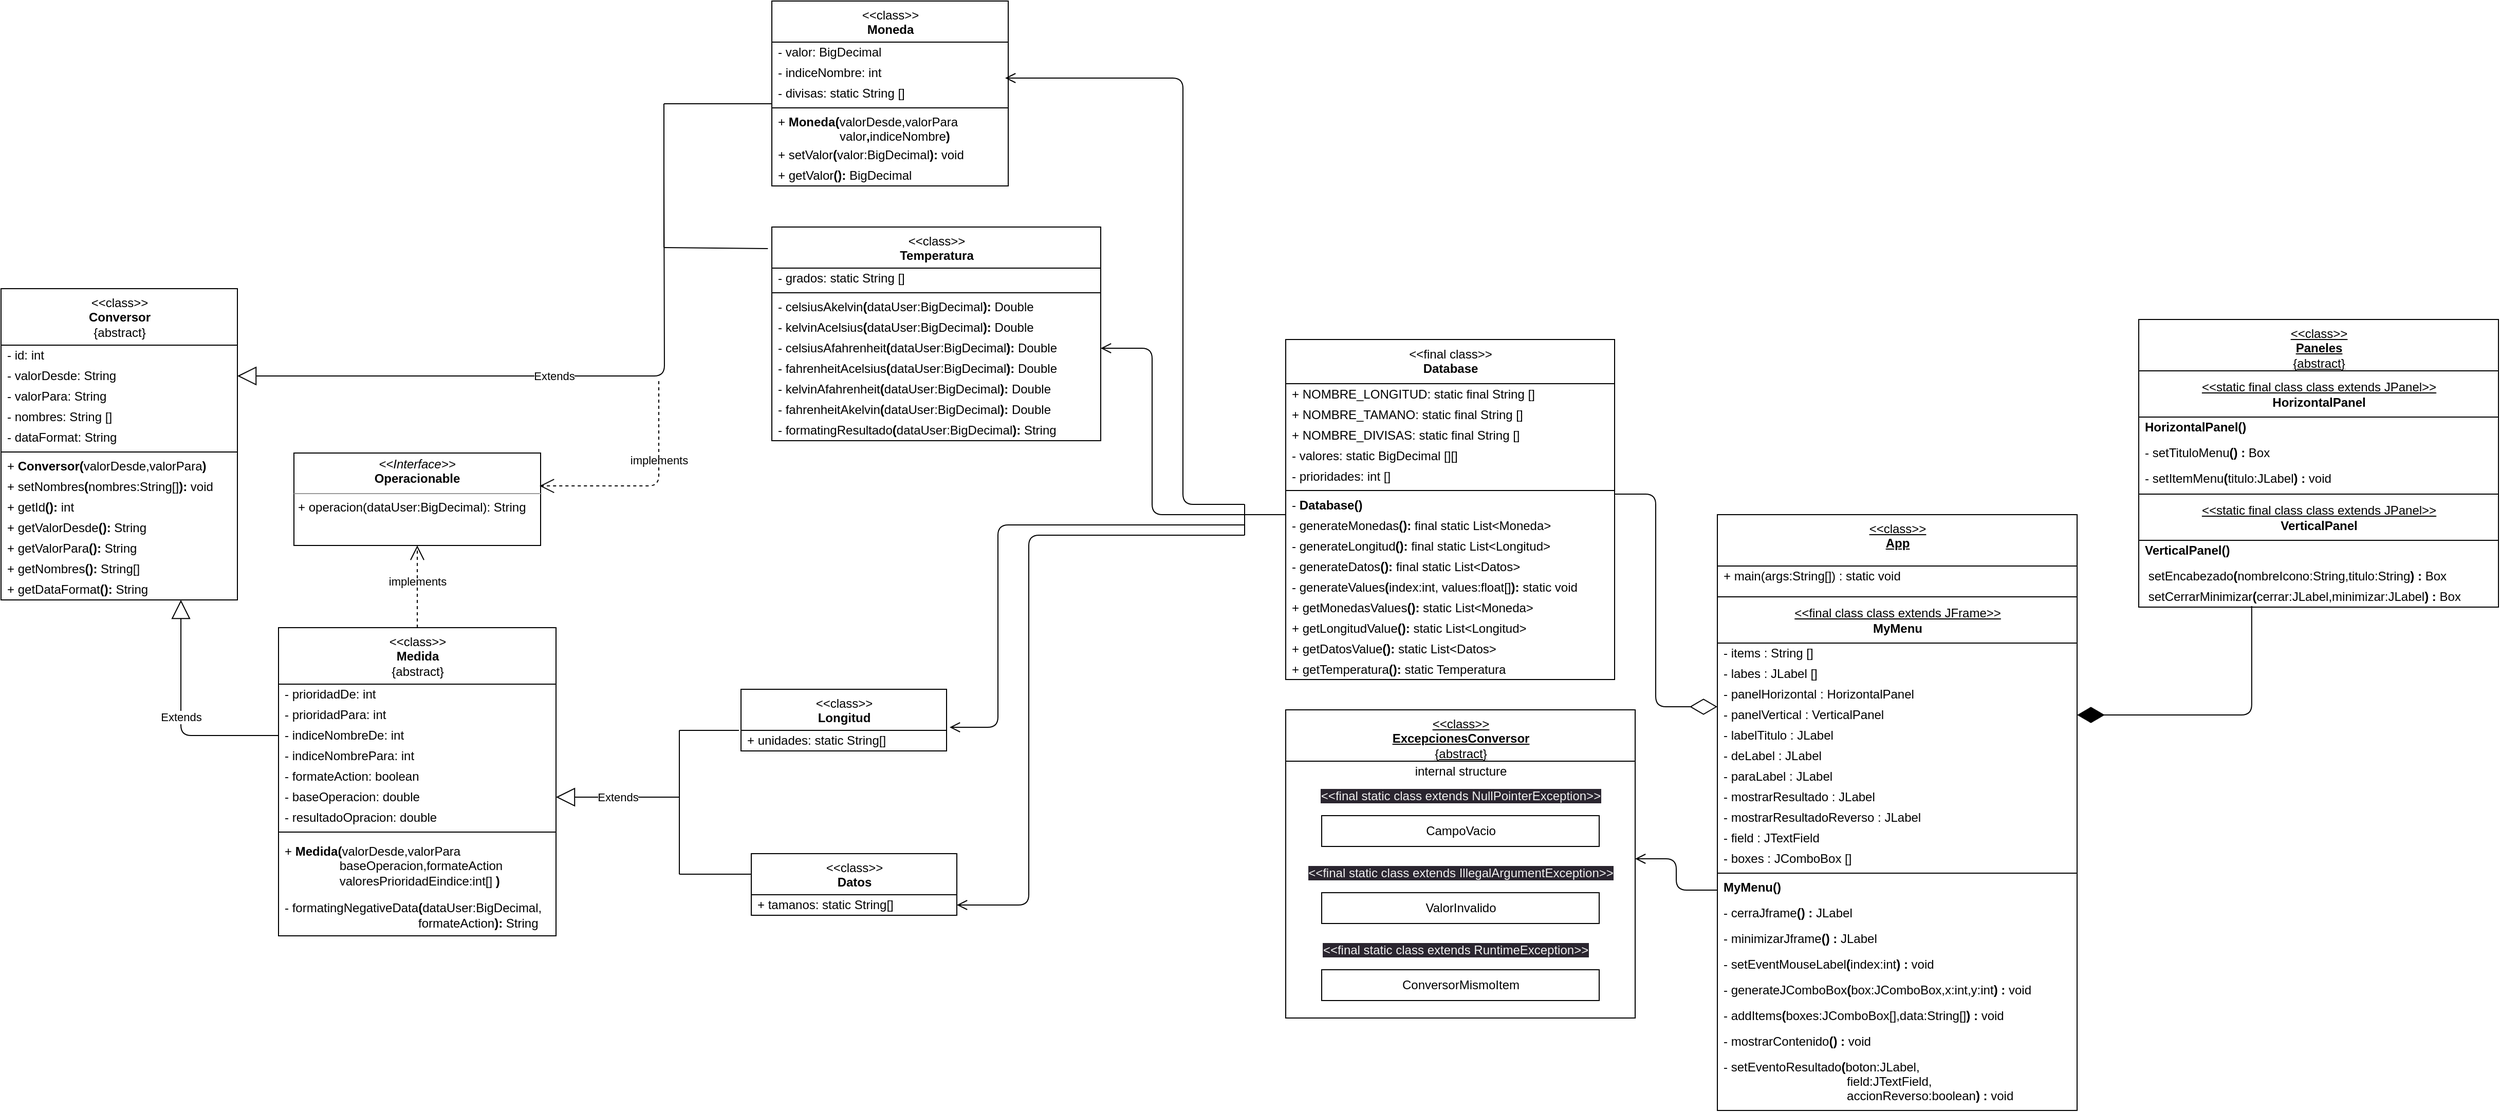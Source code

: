 <mxfile>
    <diagram id="0-FXvYuVWWkYtKBA-Bic" name="Page-1">
        <mxGraphModel dx="611" dy="1552" grid="1" gridSize="10" guides="1" tooltips="1" connect="1" arrows="1" fold="1" page="1" pageScale="1" pageWidth="850" pageHeight="1100" math="0" shadow="0">
            <root>
                <mxCell id="0"/>
                <mxCell id="1" parent="0"/>
                <mxCell id="2" value="&amp;lt;&amp;lt;class&amp;gt;&amp;gt;&lt;br&gt;&lt;b&gt;Conversor&lt;/b&gt;&lt;br&gt;{abstract}" style="swimlane;fontStyle=0;align=center;verticalAlign=top;childLayout=stackLayout;horizontal=1;startSize=55;horizontalStack=0;resizeParent=1;resizeParentMax=0;resizeLast=0;collapsible=0;marginBottom=0;html=1;" parent="1" vertex="1">
                    <mxGeometry x="100" y="120" width="230" height="303" as="geometry"/>
                </mxCell>
                <mxCell id="4" value="-&amp;nbsp;id: int" style="text;html=1;strokeColor=none;fillColor=none;align=left;verticalAlign=middle;spacingLeft=4;spacingRight=4;overflow=hidden;rotatable=0;points=[[0,0.5],[1,0.5]];portConstraint=eastwest;" parent="2" vertex="1">
                    <mxGeometry y="55" width="230" height="20" as="geometry"/>
                </mxCell>
                <mxCell id="10" value="-&amp;nbsp;valorDesde: String" style="text;html=1;strokeColor=none;fillColor=none;align=left;verticalAlign=middle;spacingLeft=4;spacingRight=4;overflow=hidden;rotatable=0;points=[[0,0.5],[1,0.5]];portConstraint=eastwest;" parent="2" vertex="1">
                    <mxGeometry y="75" width="230" height="20" as="geometry"/>
                </mxCell>
                <mxCell id="11" value="-&amp;nbsp;valorPara: String" style="text;html=1;strokeColor=none;fillColor=none;align=left;verticalAlign=middle;spacingLeft=4;spacingRight=4;overflow=hidden;rotatable=0;points=[[0,0.5],[1,0.5]];portConstraint=eastwest;" parent="2" vertex="1">
                    <mxGeometry y="95" width="230" height="20" as="geometry"/>
                </mxCell>
                <mxCell id="12" value="-&amp;nbsp;nombres: String []" style="text;html=1;strokeColor=none;fillColor=none;align=left;verticalAlign=middle;spacingLeft=4;spacingRight=4;overflow=hidden;rotatable=0;points=[[0,0.5],[1,0.5]];portConstraint=eastwest;" parent="2" vertex="1">
                    <mxGeometry y="115" width="230" height="20" as="geometry"/>
                </mxCell>
                <mxCell id="13" value="- dataFormat: String&amp;nbsp;" style="text;html=1;strokeColor=none;fillColor=none;align=left;verticalAlign=middle;spacingLeft=4;spacingRight=4;overflow=hidden;rotatable=0;points=[[0,0.5],[1,0.5]];portConstraint=eastwest;" parent="2" vertex="1">
                    <mxGeometry y="135" width="230" height="20" as="geometry"/>
                </mxCell>
                <mxCell id="7" value="" style="line;strokeWidth=1;fillColor=none;align=left;verticalAlign=middle;spacingTop=-1;spacingLeft=3;spacingRight=3;rotatable=0;labelPosition=right;points=[];portConstraint=eastwest;" parent="2" vertex="1">
                    <mxGeometry y="155" width="230" height="8" as="geometry"/>
                </mxCell>
                <mxCell id="9" value="+&amp;nbsp;&lt;b style=&quot;text-align: center;&quot;&gt;Conversor(&lt;/b&gt;valorDesde,valorPara&lt;b style=&quot;text-align: center;&quot;&gt;)&lt;/b&gt;" style="text;html=1;strokeColor=none;fillColor=none;align=left;verticalAlign=middle;spacingLeft=4;spacingRight=4;overflow=hidden;rotatable=0;points=[[0,0.5],[1,0.5]];portConstraint=eastwest;" parent="2" vertex="1">
                    <mxGeometry y="163" width="230" height="20" as="geometry"/>
                </mxCell>
                <mxCell id="14" value="+&amp;nbsp;setNombres&lt;b style=&quot;text-align: center;&quot;&gt;(&lt;/b&gt;&lt;span style=&quot;text-align: center;&quot;&gt;nombres:String[]&lt;/span&gt;&lt;b style=&quot;text-align: center;&quot;&gt;): &lt;/b&gt;&lt;span style=&quot;text-align: center;&quot;&gt;void&lt;/span&gt;" style="text;html=1;strokeColor=none;fillColor=none;align=left;verticalAlign=middle;spacingLeft=4;spacingRight=4;overflow=hidden;rotatable=0;points=[[0,0.5],[1,0.5]];portConstraint=eastwest;" parent="2" vertex="1">
                    <mxGeometry y="183" width="230" height="20" as="geometry"/>
                </mxCell>
                <mxCell id="15" value="+ getId&lt;b style=&quot;text-align: center;&quot;&gt;(&lt;/b&gt;&lt;b style=&quot;text-align: center;&quot;&gt;): &lt;/b&gt;&lt;span style=&quot;text-align: center;&quot;&gt;int&lt;/span&gt;" style="text;html=1;strokeColor=none;fillColor=none;align=left;verticalAlign=middle;spacingLeft=4;spacingRight=4;overflow=hidden;rotatable=0;points=[[0,0.5],[1,0.5]];portConstraint=eastwest;" parent="2" vertex="1">
                    <mxGeometry y="203" width="230" height="20" as="geometry"/>
                </mxCell>
                <mxCell id="16" value="+ getValorDesde&lt;b style=&quot;background-color: initial; text-align: center;&quot;&gt;(&lt;/b&gt;&lt;b style=&quot;background-color: initial; text-align: center;&quot;&gt;): &lt;/b&gt;&lt;span style=&quot;background-color: initial; text-align: center;&quot;&gt;String&lt;/span&gt;" style="text;html=1;strokeColor=none;fillColor=none;align=left;verticalAlign=middle;spacingLeft=4;spacingRight=4;overflow=hidden;rotatable=0;points=[[0,0.5],[1,0.5]];portConstraint=eastwest;" parent="2" vertex="1">
                    <mxGeometry y="223" width="230" height="20" as="geometry"/>
                </mxCell>
                <mxCell id="17" value="+ getValorPara&lt;b style=&quot;background-color: initial; text-align: center;&quot;&gt;(&lt;/b&gt;&lt;b style=&quot;background-color: initial; text-align: center;&quot;&gt;):&amp;nbsp;&lt;/b&gt;&lt;span style=&quot;background-color: initial; text-align: center;&quot;&gt;String&lt;/span&gt;" style="text;html=1;strokeColor=none;fillColor=none;align=left;verticalAlign=middle;spacingLeft=4;spacingRight=4;overflow=hidden;rotatable=0;points=[[0,0.5],[1,0.5]];portConstraint=eastwest;" parent="2" vertex="1">
                    <mxGeometry y="243" width="230" height="20" as="geometry"/>
                </mxCell>
                <mxCell id="18" value="+ getNombres&lt;b style=&quot;background-color: initial; text-align: center;&quot;&gt;(&lt;/b&gt;&lt;b style=&quot;background-color: initial; text-align: center;&quot;&gt;):&amp;nbsp;&lt;/b&gt;&lt;span style=&quot;background-color: initial; text-align: center;&quot;&gt;String[]&lt;/span&gt;" style="text;html=1;strokeColor=none;fillColor=none;align=left;verticalAlign=middle;spacingLeft=4;spacingRight=4;overflow=hidden;rotatable=0;points=[[0,0.5],[1,0.5]];portConstraint=eastwest;" parent="2" vertex="1">
                    <mxGeometry y="263" width="230" height="20" as="geometry"/>
                </mxCell>
                <mxCell id="19" value="+ getDataFormat&lt;b style=&quot;background-color: initial; text-align: center;&quot;&gt;(&lt;/b&gt;&lt;b style=&quot;background-color: initial; text-align: center;&quot;&gt;):&amp;nbsp;&lt;/b&gt;&lt;span style=&quot;background-color: initial; text-align: center;&quot;&gt;String&lt;/span&gt;" style="text;html=1;strokeColor=none;fillColor=none;align=left;verticalAlign=middle;spacingLeft=4;spacingRight=4;overflow=hidden;rotatable=0;points=[[0,0.5],[1,0.5]];portConstraint=eastwest;" parent="2" vertex="1">
                    <mxGeometry y="283" width="230" height="20" as="geometry"/>
                </mxCell>
                <mxCell id="20" value="&amp;lt;&amp;lt;class&amp;gt;&amp;gt;&lt;br&gt;&lt;b&gt;Medida&lt;/b&gt;&lt;br&gt;{abstract}" style="swimlane;fontStyle=0;align=center;verticalAlign=top;childLayout=stackLayout;horizontal=1;startSize=55;horizontalStack=0;resizeParent=1;resizeParentMax=0;resizeLast=0;collapsible=0;marginBottom=0;html=1;" parent="1" vertex="1">
                    <mxGeometry x="370" y="450" width="270" height="300" as="geometry"/>
                </mxCell>
                <mxCell id="21" value="- prioridadDe: int" style="text;html=1;strokeColor=none;fillColor=none;align=left;verticalAlign=middle;spacingLeft=4;spacingRight=4;overflow=hidden;rotatable=0;points=[[0,0.5],[1,0.5]];portConstraint=eastwest;" parent="20" vertex="1">
                    <mxGeometry y="55" width="270" height="20" as="geometry"/>
                </mxCell>
                <mxCell id="22" value="- prioridadPara: int" style="text;html=1;strokeColor=none;fillColor=none;align=left;verticalAlign=middle;spacingLeft=4;spacingRight=4;overflow=hidden;rotatable=0;points=[[0,0.5],[1,0.5]];portConstraint=eastwest;" parent="20" vertex="1">
                    <mxGeometry y="75" width="270" height="20" as="geometry"/>
                </mxCell>
                <mxCell id="23" value="- indiceNombreDe: int" style="text;html=1;strokeColor=none;fillColor=none;align=left;verticalAlign=middle;spacingLeft=4;spacingRight=4;overflow=hidden;rotatable=0;points=[[0,0.5],[1,0.5]];portConstraint=eastwest;" parent="20" vertex="1">
                    <mxGeometry y="95" width="270" height="20" as="geometry"/>
                </mxCell>
                <mxCell id="24" value="- indiceNombrePara: int" style="text;html=1;strokeColor=none;fillColor=none;align=left;verticalAlign=middle;spacingLeft=4;spacingRight=4;overflow=hidden;rotatable=0;points=[[0,0.5],[1,0.5]];portConstraint=eastwest;" parent="20" vertex="1">
                    <mxGeometry y="115" width="270" height="20" as="geometry"/>
                </mxCell>
                <mxCell id="25" value="- formateAction: boolean&amp;nbsp;" style="text;html=1;strokeColor=none;fillColor=none;align=left;verticalAlign=middle;spacingLeft=4;spacingRight=4;overflow=hidden;rotatable=0;points=[[0,0.5],[1,0.5]];portConstraint=eastwest;" parent="20" vertex="1">
                    <mxGeometry y="135" width="270" height="20" as="geometry"/>
                </mxCell>
                <mxCell id="35" value="- baseOperacion: double&amp;nbsp;" style="text;html=1;strokeColor=none;fillColor=none;align=left;verticalAlign=middle;spacingLeft=4;spacingRight=4;overflow=hidden;rotatable=0;points=[[0,0.5],[1,0.5]];portConstraint=eastwest;" parent="20" vertex="1">
                    <mxGeometry y="155" width="270" height="20" as="geometry"/>
                </mxCell>
                <mxCell id="36" value="- resultadoOpracion: double&amp;nbsp;" style="text;html=1;strokeColor=none;fillColor=none;align=left;verticalAlign=middle;spacingLeft=4;spacingRight=4;overflow=hidden;rotatable=0;points=[[0,0.5],[1,0.5]];portConstraint=eastwest;" parent="20" vertex="1">
                    <mxGeometry y="175" width="270" height="20" as="geometry"/>
                </mxCell>
                <mxCell id="26" value="" style="line;strokeWidth=1;fillColor=none;align=left;verticalAlign=middle;spacingTop=-1;spacingLeft=3;spacingRight=3;rotatable=0;labelPosition=right;points=[];portConstraint=eastwest;" parent="20" vertex="1">
                    <mxGeometry y="195" width="270" height="8" as="geometry"/>
                </mxCell>
                <mxCell id="27" value="+&amp;nbsp;&lt;b style=&quot;text-align: center;&quot;&gt;Medida&lt;/b&gt;&lt;b style=&quot;text-align: center;&quot;&gt;(&lt;/b&gt;valorDesde,valorPara&lt;br&gt;&lt;b style=&quot;text-align: center;&quot;&gt;&amp;nbsp; &amp;nbsp; &amp;nbsp; &amp;nbsp; &amp;nbsp; &amp;nbsp; &amp;nbsp; &amp;nbsp;&amp;nbsp;&lt;/b&gt;baseOperacion,formateAction&lt;br&gt;&amp;nbsp; &amp;nbsp; &amp;nbsp; &amp;nbsp; &amp;nbsp; &amp;nbsp; &amp;nbsp; &amp;nbsp;&amp;nbsp;valoresPrioridadEindice:int[]&amp;nbsp;&lt;b style=&quot;text-align: center;&quot;&gt;)&lt;/b&gt;" style="text;html=1;strokeColor=none;fillColor=none;align=left;verticalAlign=middle;spacingLeft=4;spacingRight=4;overflow=hidden;rotatable=0;points=[[0,0.5],[1,0.5]];portConstraint=eastwest;" parent="20" vertex="1">
                    <mxGeometry y="203" width="270" height="57" as="geometry"/>
                </mxCell>
                <mxCell id="28" value="- formatingNegativeData&lt;span style=&quot;text-align: center;&quot;&gt;&lt;b&gt;(&lt;/b&gt;&lt;/span&gt;dataUser:BigDecimal,&lt;br&gt;&lt;b style=&quot;text-align: center;&quot;&gt;&amp;nbsp; &amp;nbsp; &amp;nbsp; &amp;nbsp; &amp;nbsp; &amp;nbsp; &amp;nbsp; &amp;nbsp; &amp;nbsp; &amp;nbsp; &amp;nbsp; &amp;nbsp; &amp;nbsp; &amp;nbsp; &amp;nbsp; &amp;nbsp; &amp;nbsp; &amp;nbsp; &amp;nbsp; &amp;nbsp;&lt;/b&gt;formateAction&lt;b style=&quot;text-align: center;&quot;&gt;): &lt;/b&gt;&lt;span style=&quot;text-align: center;&quot;&gt;String&lt;/span&gt;" style="text;html=1;strokeColor=none;fillColor=none;align=left;verticalAlign=middle;spacingLeft=4;spacingRight=4;overflow=hidden;rotatable=0;points=[[0,0.5],[1,0.5]];portConstraint=eastwest;" parent="20" vertex="1">
                    <mxGeometry y="260" width="270" height="40" as="geometry"/>
                </mxCell>
                <mxCell id="34" value="Extends" style="endArrow=block;endSize=16;endFill=0;html=1;exitX=0;exitY=0.5;exitDx=0;exitDy=0;edgeStyle=orthogonalEdgeStyle;entryX=0.761;entryY=1;entryDx=0;entryDy=0;entryPerimeter=0;" parent="1" source="23" target="19" edge="1">
                    <mxGeometry width="160" relative="1" as="geometry">
                        <mxPoint x="250" y="390" as="sourcePoint"/>
                        <mxPoint x="270" y="427" as="targetPoint"/>
                    </mxGeometry>
                </mxCell>
                <mxCell id="37" value="&lt;p style=&quot;margin:0px;margin-top:4px;text-align:center;&quot;&gt;&lt;i&gt;&amp;lt;&amp;lt;Interface&amp;gt;&amp;gt;&lt;/i&gt;&lt;br&gt;&lt;b&gt;Operacionable&lt;/b&gt;&lt;/p&gt;&lt;hr size=&quot;1&quot;&gt;&lt;p style=&quot;margin:0px;margin-left:4px;&quot;&gt;+ operacion(dataUser:BigDecimal): String&lt;br&gt;&lt;br&gt;&lt;/p&gt;" style="verticalAlign=top;align=left;overflow=fill;fontSize=12;fontFamily=Helvetica;html=1;" parent="1" vertex="1">
                    <mxGeometry x="385" y="280" width="240" height="90" as="geometry"/>
                </mxCell>
                <mxCell id="40" value="implements" style="endArrow=open;endSize=12;dashed=1;html=1;labelBackgroundColor=none;fontColor=default;exitX=0.5;exitY=0;exitDx=0;exitDy=0;entryX=0.5;entryY=1;entryDx=0;entryDy=0;" parent="1" source="20" target="37" edge="1">
                    <mxGeometry x="0.143" width="160" relative="1" as="geometry">
                        <mxPoint x="740" y="440" as="sourcePoint"/>
                        <mxPoint x="1080" y="670" as="targetPoint"/>
                        <mxPoint as="offset"/>
                    </mxGeometry>
                </mxCell>
                <mxCell id="41" value="&amp;lt;&amp;lt;class&amp;gt;&amp;gt;&lt;br&gt;&lt;b&gt;Longitud&lt;/b&gt;" style="swimlane;fontStyle=0;align=center;verticalAlign=top;childLayout=stackLayout;horizontal=1;startSize=40;horizontalStack=0;resizeParent=1;resizeParentMax=0;resizeLast=0;collapsible=0;marginBottom=0;html=1;" parent="1" vertex="1">
                    <mxGeometry x="820" y="510" width="200" height="60" as="geometry"/>
                </mxCell>
                <mxCell id="42" value="+ unidades: static String[]" style="text;html=1;strokeColor=none;fillColor=none;align=left;verticalAlign=middle;spacingLeft=4;spacingRight=4;overflow=hidden;rotatable=0;points=[[0,0.5],[1,0.5]];portConstraint=eastwest;" parent="41" vertex="1">
                    <mxGeometry y="40" width="200" height="20" as="geometry"/>
                </mxCell>
                <mxCell id="52" value="&amp;lt;&amp;lt;class&amp;gt;&amp;gt;&lt;br&gt;&lt;b&gt;Datos&lt;/b&gt;" style="swimlane;fontStyle=0;align=center;verticalAlign=top;childLayout=stackLayout;horizontal=1;startSize=40;horizontalStack=0;resizeParent=1;resizeParentMax=0;resizeLast=0;collapsible=0;marginBottom=0;html=1;" parent="1" vertex="1">
                    <mxGeometry x="830" y="670" width="200" height="60" as="geometry"/>
                </mxCell>
                <mxCell id="53" value="+ tamanos: static String[]" style="text;html=1;strokeColor=none;fillColor=none;align=left;verticalAlign=middle;spacingLeft=4;spacingRight=4;overflow=hidden;rotatable=0;points=[[0,0.5],[1,0.5]];portConstraint=eastwest;" parent="52" vertex="1">
                    <mxGeometry y="40" width="200" height="20" as="geometry"/>
                </mxCell>
                <mxCell id="54" value="" style="html=1;verticalAlign=bottom;labelBackgroundColor=none;endArrow=none;endFill=0;endSize=6;align=left;fontColor=default;" parent="1" edge="1">
                    <mxGeometry x="-1" relative="1" as="geometry">
                        <mxPoint x="760" y="550" as="sourcePoint"/>
                        <mxPoint x="760" y="690" as="targetPoint"/>
                    </mxGeometry>
                </mxCell>
                <mxCell id="55" value="Extends" style="endArrow=block;endSize=16;endFill=0;html=1;entryX=1;entryY=0.5;entryDx=0;entryDy=0;" parent="1" target="35" edge="1">
                    <mxGeometry width="160" relative="1" as="geometry">
                        <mxPoint x="760" y="615" as="sourcePoint"/>
                        <mxPoint x="680.03" y="630" as="targetPoint"/>
                    </mxGeometry>
                </mxCell>
                <mxCell id="56" value="" style="html=1;verticalAlign=bottom;labelBackgroundColor=none;endArrow=none;endFill=0;endSize=6;align=left;fontColor=default;exitX=-0.01;exitY=0;exitDx=0;exitDy=0;exitPerimeter=0;" parent="1" source="42" edge="1">
                    <mxGeometry x="-1" relative="1" as="geometry">
                        <mxPoint x="770" y="570" as="sourcePoint"/>
                        <mxPoint x="760" y="550" as="targetPoint"/>
                    </mxGeometry>
                </mxCell>
                <mxCell id="57" value="" style="html=1;verticalAlign=bottom;labelBackgroundColor=none;endArrow=none;endFill=0;endSize=6;align=left;fontColor=default;exitX=-0.01;exitY=0;exitDx=0;exitDy=0;exitPerimeter=0;" parent="1" edge="1">
                    <mxGeometry x="-1" relative="1" as="geometry">
                        <mxPoint x="830" y="690" as="sourcePoint"/>
                        <mxPoint x="760" y="690" as="targetPoint"/>
                    </mxGeometry>
                </mxCell>
                <mxCell id="58" value="&amp;lt;&amp;lt;class&amp;gt;&amp;gt;&lt;br&gt;&lt;b&gt;Moneda&lt;/b&gt;" style="swimlane;fontStyle=0;align=center;verticalAlign=top;childLayout=stackLayout;horizontal=1;startSize=40;horizontalStack=0;resizeParent=1;resizeParentMax=0;resizeLast=0;collapsible=0;marginBottom=0;html=1;" vertex="1" parent="1">
                    <mxGeometry x="850" y="-160" width="230" height="180" as="geometry"/>
                </mxCell>
                <mxCell id="59" value="- valor: BigDecimal" style="text;html=1;strokeColor=none;fillColor=none;align=left;verticalAlign=middle;spacingLeft=4;spacingRight=4;overflow=hidden;rotatable=0;points=[[0,0.5],[1,0.5]];portConstraint=eastwest;" vertex="1" parent="58">
                    <mxGeometry y="40" width="230" height="20" as="geometry"/>
                </mxCell>
                <mxCell id="60" value="- indiceNombre: int" style="text;html=1;strokeColor=none;fillColor=none;align=left;verticalAlign=middle;spacingLeft=4;spacingRight=4;overflow=hidden;rotatable=0;points=[[0,0.5],[1,0.5]];portConstraint=eastwest;" vertex="1" parent="58">
                    <mxGeometry y="60" width="230" height="20" as="geometry"/>
                </mxCell>
                <mxCell id="62" value="- divisas: static String []" style="text;html=1;strokeColor=none;fillColor=none;align=left;verticalAlign=middle;spacingLeft=4;spacingRight=4;overflow=hidden;rotatable=0;points=[[0,0.5],[1,0.5]];portConstraint=eastwest;" vertex="1" parent="58">
                    <mxGeometry y="80" width="230" height="20" as="geometry"/>
                </mxCell>
                <mxCell id="64" value="" style="line;strokeWidth=1;fillColor=none;align=left;verticalAlign=middle;spacingTop=-1;spacingLeft=3;spacingRight=3;rotatable=0;labelPosition=right;points=[];portConstraint=eastwest;" vertex="1" parent="58">
                    <mxGeometry y="100" width="230" height="8" as="geometry"/>
                </mxCell>
                <mxCell id="65" value="+ &lt;b&gt;Moneda&lt;/b&gt;&lt;b style=&quot;text-align: center;&quot;&gt;(&lt;/b&gt;valorDesde,valorPara&lt;br&gt;&lt;b style=&quot;text-align: center;&quot;&gt;&amp;nbsp; &amp;nbsp; &amp;nbsp; &amp;nbsp; &amp;nbsp; &amp;nbsp; &amp;nbsp; &amp;nbsp; &amp;nbsp;&amp;nbsp;&lt;/b&gt;&lt;span style=&quot;text-align: center;&quot;&gt;valor&lt;/span&gt;&lt;b style=&quot;text-align: center;&quot;&gt;,&lt;/b&gt;indiceNombre&lt;b style=&quot;text-align: center;&quot;&gt;)&lt;/b&gt;" style="text;html=1;strokeColor=none;fillColor=none;align=left;verticalAlign=middle;spacingLeft=4;spacingRight=4;overflow=hidden;rotatable=0;points=[[0,0.5],[1,0.5]];portConstraint=eastwest;" vertex="1" parent="58">
                    <mxGeometry y="108" width="230" height="32" as="geometry"/>
                </mxCell>
                <mxCell id="66" value="+&amp;nbsp;setValor&lt;b style=&quot;text-align: center;&quot;&gt;(&lt;/b&gt;&lt;span style=&quot;text-align: center;&quot;&gt;valor&lt;/span&gt;&lt;span style=&quot;text-align: center;&quot;&gt;:BigDecimal&lt;/span&gt;&lt;b style=&quot;text-align: center;&quot;&gt;): &lt;/b&gt;&lt;span style=&quot;text-align: center;&quot;&gt;void&lt;/span&gt;" style="text;html=1;strokeColor=none;fillColor=none;align=left;verticalAlign=middle;spacingLeft=4;spacingRight=4;overflow=hidden;rotatable=0;points=[[0,0.5],[1,0.5]];portConstraint=eastwest;" vertex="1" parent="58">
                    <mxGeometry y="140" width="230" height="20" as="geometry"/>
                </mxCell>
                <mxCell id="68" value="+ getValor&lt;b style=&quot;background-color: initial; text-align: center;&quot;&gt;(&lt;/b&gt;&lt;b style=&quot;background-color: initial; text-align: center;&quot;&gt;): &lt;/b&gt;&lt;span style=&quot;background-color: initial; text-align: center;&quot;&gt;BigDecimal&lt;/span&gt;" style="text;html=1;strokeColor=none;fillColor=none;align=left;verticalAlign=middle;spacingLeft=4;spacingRight=4;overflow=hidden;rotatable=0;points=[[0,0.5],[1,0.5]];portConstraint=eastwest;" vertex="1" parent="58">
                    <mxGeometry y="160" width="230" height="20" as="geometry"/>
                </mxCell>
                <mxCell id="72" value="&amp;lt;&amp;lt;class&amp;gt;&amp;gt;&lt;br&gt;&lt;b&gt;Temperatura&lt;/b&gt;" style="swimlane;fontStyle=0;align=center;verticalAlign=top;childLayout=stackLayout;horizontal=1;startSize=40;horizontalStack=0;resizeParent=1;resizeParentMax=0;resizeLast=0;collapsible=0;marginBottom=0;html=1;" vertex="1" parent="1">
                    <mxGeometry x="850" y="60" width="320" height="208" as="geometry"/>
                </mxCell>
                <mxCell id="75" value="- grados: static String []" style="text;html=1;strokeColor=none;fillColor=none;align=left;verticalAlign=middle;spacingLeft=4;spacingRight=4;overflow=hidden;rotatable=0;points=[[0,0.5],[1,0.5]];portConstraint=eastwest;" vertex="1" parent="72">
                    <mxGeometry y="40" width="320" height="20" as="geometry"/>
                </mxCell>
                <mxCell id="76" value="" style="line;strokeWidth=1;fillColor=none;align=left;verticalAlign=middle;spacingTop=-1;spacingLeft=3;spacingRight=3;rotatable=0;labelPosition=right;points=[];portConstraint=eastwest;" vertex="1" parent="72">
                    <mxGeometry y="60" width="320" height="8" as="geometry"/>
                </mxCell>
                <mxCell id="78" value="- celsiusAkelvin&lt;b style=&quot;text-align: center;&quot;&gt;(&lt;/b&gt;&lt;span style=&quot;text-align: center;&quot;&gt;dataUser&lt;/span&gt;&lt;span style=&quot;text-align: center;&quot;&gt;:BigDecimal&lt;/span&gt;&lt;b style=&quot;text-align: center;&quot;&gt;): &lt;/b&gt;&lt;span style=&quot;text-align: center;&quot;&gt;Double&lt;/span&gt;" style="text;html=1;strokeColor=none;fillColor=none;align=left;verticalAlign=middle;spacingLeft=4;spacingRight=4;overflow=hidden;rotatable=0;points=[[0,0.5],[1,0.5]];portConstraint=eastwest;" vertex="1" parent="72">
                    <mxGeometry y="68" width="320" height="20" as="geometry"/>
                </mxCell>
                <mxCell id="81" value="- kelvinAcelsius&lt;b style=&quot;text-align: center;&quot;&gt;(&lt;/b&gt;&lt;span style=&quot;text-align: center;&quot;&gt;dataUser&lt;/span&gt;&lt;span style=&quot;text-align: center;&quot;&gt;:BigDecimal&lt;/span&gt;&lt;span style=&quot;text-align: center;&quot;&gt;&lt;b&gt;): &lt;/b&gt;D&lt;/span&gt;&lt;span style=&quot;text-align: center;&quot;&gt;ouble&lt;/span&gt;" style="text;html=1;strokeColor=none;fillColor=none;align=left;verticalAlign=middle;spacingLeft=4;spacingRight=4;overflow=hidden;rotatable=0;points=[[0,0.5],[1,0.5]];portConstraint=eastwest;" vertex="1" parent="72">
                    <mxGeometry y="88" width="320" height="20" as="geometry"/>
                </mxCell>
                <mxCell id="80" value="- celsiusAfahrenheit&lt;b style=&quot;text-align: center;&quot;&gt;(&lt;/b&gt;&lt;span style=&quot;text-align: center;&quot;&gt;dataUser&lt;/span&gt;&lt;span style=&quot;text-align: center;&quot;&gt;:BigDecimal&lt;/span&gt;&lt;span style=&quot;text-align: center;&quot;&gt;&lt;b&gt;): &lt;/b&gt;D&lt;/span&gt;&lt;span style=&quot;text-align: center;&quot;&gt;ouble&lt;/span&gt;" style="text;html=1;strokeColor=none;fillColor=none;align=left;verticalAlign=middle;spacingLeft=4;spacingRight=4;overflow=hidden;rotatable=0;points=[[0,0.5],[1,0.5]];portConstraint=eastwest;" vertex="1" parent="72">
                    <mxGeometry y="108" width="320" height="20" as="geometry"/>
                </mxCell>
                <mxCell id="82" value="- fahrenheitAcelsius&lt;b style=&quot;text-align: center;&quot;&gt;(&lt;/b&gt;&lt;span style=&quot;text-align: center;&quot;&gt;dataUser&lt;/span&gt;&lt;span style=&quot;text-align: center;&quot;&gt;:BigDecimal&lt;/span&gt;&lt;span style=&quot;text-align: center;&quot;&gt;&lt;b&gt;): &lt;/b&gt;D&lt;/span&gt;&lt;span style=&quot;text-align: center;&quot;&gt;ouble&lt;/span&gt;" style="text;html=1;strokeColor=none;fillColor=none;align=left;verticalAlign=middle;spacingLeft=4;spacingRight=4;overflow=hidden;rotatable=0;points=[[0,0.5],[1,0.5]];portConstraint=eastwest;" vertex="1" parent="72">
                    <mxGeometry y="128" width="320" height="20" as="geometry"/>
                </mxCell>
                <mxCell id="83" value="- kelvinAfahrenheit&lt;b style=&quot;text-align: center;&quot;&gt;(&lt;/b&gt;&lt;span style=&quot;text-align: center;&quot;&gt;dataUser&lt;/span&gt;&lt;span style=&quot;text-align: center;&quot;&gt;:BigDecimal&lt;/span&gt;&lt;span style=&quot;text-align: center;&quot;&gt;&lt;b&gt;): &lt;/b&gt;D&lt;/span&gt;&lt;span style=&quot;text-align: center;&quot;&gt;ouble&lt;/span&gt;" style="text;html=1;strokeColor=none;fillColor=none;align=left;verticalAlign=middle;spacingLeft=4;spacingRight=4;overflow=hidden;rotatable=0;points=[[0,0.5],[1,0.5]];portConstraint=eastwest;" vertex="1" parent="72">
                    <mxGeometry y="148" width="320" height="20" as="geometry"/>
                </mxCell>
                <mxCell id="84" value="- fahrenheitAkelvin&lt;b style=&quot;text-align: center;&quot;&gt;(&lt;/b&gt;&lt;span style=&quot;text-align: center;&quot;&gt;dataUser&lt;/span&gt;&lt;span style=&quot;text-align: center;&quot;&gt;:BigDecimal&lt;/span&gt;&lt;span style=&quot;text-align: center;&quot;&gt;&lt;b&gt;): &lt;/b&gt;D&lt;/span&gt;&lt;span style=&quot;text-align: center;&quot;&gt;ouble&lt;/span&gt;" style="text;html=1;strokeColor=none;fillColor=none;align=left;verticalAlign=middle;spacingLeft=4;spacingRight=4;overflow=hidden;rotatable=0;points=[[0,0.5],[1,0.5]];portConstraint=eastwest;" vertex="1" parent="72">
                    <mxGeometry y="168" width="320" height="20" as="geometry"/>
                </mxCell>
                <mxCell id="85" value="- formatingResultado&lt;b style=&quot;text-align: center;&quot;&gt;(&lt;/b&gt;&lt;span style=&quot;text-align: center;&quot;&gt;dataUser&lt;/span&gt;&lt;span style=&quot;text-align: center;&quot;&gt;:BigDecimal&lt;/span&gt;&lt;span style=&quot;text-align: center;&quot;&gt;&lt;b&gt;): &lt;/b&gt;String&lt;/span&gt;" style="text;html=1;strokeColor=none;fillColor=none;align=left;verticalAlign=middle;spacingLeft=4;spacingRight=4;overflow=hidden;rotatable=0;points=[[0,0.5],[1,0.5]];portConstraint=eastwest;" vertex="1" parent="72">
                    <mxGeometry y="188" width="320" height="20" as="geometry"/>
                </mxCell>
                <mxCell id="86" value="" style="html=1;verticalAlign=bottom;labelBackgroundColor=none;endArrow=none;endFill=0;endSize=6;align=left;fontColor=default;" edge="1" parent="1">
                    <mxGeometry x="-1" relative="1" as="geometry">
                        <mxPoint x="745" y="-60" as="sourcePoint"/>
                        <mxPoint x="745" y="80" as="targetPoint"/>
                    </mxGeometry>
                </mxCell>
                <mxCell id="87" value="Extends" style="endArrow=block;endSize=16;endFill=0;html=1;entryX=1;entryY=0.5;entryDx=0;entryDy=0;edgeStyle=orthogonalEdgeStyle;" edge="1" parent="1" target="10">
                    <mxGeometry width="160" relative="1" as="geometry">
                        <mxPoint x="745" y="5" as="sourcePoint"/>
                        <mxPoint x="625" y="5" as="targetPoint"/>
                    </mxGeometry>
                </mxCell>
                <mxCell id="88" value="" style="html=1;verticalAlign=bottom;labelBackgroundColor=none;endArrow=none;endFill=0;endSize=6;align=left;fontColor=default;" edge="1" parent="1">
                    <mxGeometry x="-1" relative="1" as="geometry">
                        <mxPoint x="850" y="-60" as="sourcePoint"/>
                        <mxPoint x="745" y="-60" as="targetPoint"/>
                    </mxGeometry>
                </mxCell>
                <mxCell id="89" value="" style="html=1;verticalAlign=bottom;labelBackgroundColor=none;endArrow=none;endFill=0;endSize=6;align=left;fontColor=default;exitX=-0.012;exitY=0.101;exitDx=0;exitDy=0;exitPerimeter=0;" edge="1" parent="1" source="72">
                    <mxGeometry x="-1" relative="1" as="geometry">
                        <mxPoint x="815" y="80" as="sourcePoint"/>
                        <mxPoint x="745" y="80" as="targetPoint"/>
                    </mxGeometry>
                </mxCell>
                <mxCell id="90" value="implements" style="endArrow=open;endSize=12;dashed=1;html=1;labelBackgroundColor=none;fontColor=default;entryX=0.996;entryY=0.356;entryDx=0;entryDy=0;entryPerimeter=0;edgeStyle=orthogonalEdgeStyle;" edge="1" parent="1" target="37">
                    <mxGeometry x="-0.293" width="160" relative="1" as="geometry">
                        <mxPoint x="740" y="210" as="sourcePoint"/>
                        <mxPoint x="690" y="280" as="targetPoint"/>
                        <mxPoint as="offset"/>
                        <Array as="points">
                            <mxPoint x="740" y="312"/>
                        </Array>
                    </mxGeometry>
                </mxCell>
                <mxCell id="91" value="&amp;lt;&amp;lt;final class&amp;gt;&amp;gt;&lt;br&gt;&lt;b&gt;Database&lt;/b&gt;" style="swimlane;fontStyle=0;align=center;verticalAlign=top;childLayout=stackLayout;horizontal=1;startSize=43;horizontalStack=0;resizeParent=1;resizeParentMax=0;resizeLast=0;collapsible=0;marginBottom=0;html=1;" vertex="1" parent="1">
                    <mxGeometry x="1350" y="169.5" width="320" height="331" as="geometry"/>
                </mxCell>
                <mxCell id="93" value="+ NOMBRE_LONGITUD: static final String []" style="text;html=1;strokeColor=none;fillColor=none;align=left;verticalAlign=middle;spacingLeft=4;spacingRight=4;overflow=hidden;rotatable=0;points=[[0,0.5],[1,0.5]];portConstraint=eastwest;" vertex="1" parent="91">
                    <mxGeometry y="43" width="320" height="20" as="geometry"/>
                </mxCell>
                <mxCell id="107" value="+ NOMBRE_TAMANO: static final String []" style="text;html=1;strokeColor=none;fillColor=none;align=left;verticalAlign=middle;spacingLeft=4;spacingRight=4;overflow=hidden;rotatable=0;points=[[0,0.5],[1,0.5]];portConstraint=eastwest;" vertex="1" parent="91">
                    <mxGeometry y="63" width="320" height="20" as="geometry"/>
                </mxCell>
                <mxCell id="108" value="+ NOMBRE_DIVISAS: static final String []" style="text;html=1;strokeColor=none;fillColor=none;align=left;verticalAlign=middle;spacingLeft=4;spacingRight=4;overflow=hidden;rotatable=0;points=[[0,0.5],[1,0.5]];portConstraint=eastwest;" vertex="1" parent="91">
                    <mxGeometry y="83" width="320" height="20" as="geometry"/>
                </mxCell>
                <mxCell id="95" value="-&amp;nbsp;valores: static BigDecimal [][]" style="text;html=1;strokeColor=none;fillColor=none;align=left;verticalAlign=middle;spacingLeft=4;spacingRight=4;overflow=hidden;rotatable=0;points=[[0,0.5],[1,0.5]];portConstraint=eastwest;" vertex="1" parent="91">
                    <mxGeometry y="103" width="320" height="20" as="geometry"/>
                </mxCell>
                <mxCell id="96" value="- prioridades: int []&amp;nbsp;&amp;nbsp;" style="text;html=1;strokeColor=none;fillColor=none;align=left;verticalAlign=middle;spacingLeft=4;spacingRight=4;overflow=hidden;rotatable=0;points=[[0,0.5],[1,0.5]];portConstraint=eastwest;" vertex="1" parent="91">
                    <mxGeometry y="123" width="320" height="20" as="geometry"/>
                </mxCell>
                <mxCell id="97" value="" style="line;strokeWidth=1;fillColor=none;align=left;verticalAlign=middle;spacingTop=-1;spacingLeft=3;spacingRight=3;rotatable=0;labelPosition=right;points=[];portConstraint=eastwest;" vertex="1" parent="91">
                    <mxGeometry y="143" width="320" height="8" as="geometry"/>
                </mxCell>
                <mxCell id="98" value="-&amp;nbsp;&lt;b style=&quot;text-align: center;&quot;&gt;Database&lt;/b&gt;&lt;b style=&quot;text-align: center;&quot;&gt;(&lt;/b&gt;&lt;b style=&quot;text-align: center;&quot;&gt;)&lt;/b&gt;" style="text;html=1;strokeColor=none;fillColor=none;align=left;verticalAlign=middle;spacingLeft=4;spacingRight=4;overflow=hidden;rotatable=0;points=[[0,0.5],[1,0.5]];portConstraint=eastwest;" vertex="1" parent="91">
                    <mxGeometry y="151" width="320" height="20" as="geometry"/>
                </mxCell>
                <mxCell id="99" value="- generateMonedas&lt;b style=&quot;text-align: center;&quot;&gt;(&lt;/b&gt;&lt;b style=&quot;text-align: center;&quot;&gt;): &lt;/b&gt;&lt;span style=&quot;text-align: center;&quot;&gt;final static List&amp;lt;Moneda&amp;gt;&lt;/span&gt;" style="text;html=1;strokeColor=none;fillColor=none;align=left;verticalAlign=middle;spacingLeft=4;spacingRight=4;overflow=hidden;rotatable=0;points=[[0,0.5],[1,0.5]];portConstraint=eastwest;" vertex="1" parent="91">
                    <mxGeometry y="171" width="320" height="20" as="geometry"/>
                </mxCell>
                <mxCell id="109" value="- generateLongitud&lt;b style=&quot;text-align: center;&quot;&gt;(&lt;/b&gt;&lt;b style=&quot;text-align: center;&quot;&gt;): &lt;/b&gt;&lt;span style=&quot;text-align: center;&quot;&gt;final static List&amp;lt;Longitud&amp;gt;&lt;/span&gt;" style="text;html=1;strokeColor=none;fillColor=none;align=left;verticalAlign=middle;spacingLeft=4;spacingRight=4;overflow=hidden;rotatable=0;points=[[0,0.5],[1,0.5]];portConstraint=eastwest;" vertex="1" parent="91">
                    <mxGeometry y="191" width="320" height="20" as="geometry"/>
                </mxCell>
                <mxCell id="110" value="- generateDatos&lt;b style=&quot;text-align: center;&quot;&gt;(&lt;/b&gt;&lt;b style=&quot;text-align: center;&quot;&gt;): &lt;/b&gt;&lt;span style=&quot;text-align: center;&quot;&gt;final static List&amp;lt;Datos&amp;gt;&lt;/span&gt;" style="text;html=1;strokeColor=none;fillColor=none;align=left;verticalAlign=middle;spacingLeft=4;spacingRight=4;overflow=hidden;rotatable=0;points=[[0,0.5],[1,0.5]];portConstraint=eastwest;" vertex="1" parent="91">
                    <mxGeometry y="211" width="320" height="20" as="geometry"/>
                </mxCell>
                <mxCell id="100" value="- generateValues&lt;b style=&quot;text-align: center;&quot;&gt;(&lt;/b&gt;&lt;span style=&quot;text-align: center;&quot;&gt;index:int, values:float[]&lt;/span&gt;&lt;b style=&quot;text-align: center;&quot;&gt;): &lt;/b&gt;&lt;span style=&quot;text-align: center;&quot;&gt;static void&lt;/span&gt;&lt;b style=&quot;text-align: center;&quot;&gt;&amp;nbsp;&lt;/b&gt;" style="text;html=1;strokeColor=none;fillColor=none;align=left;verticalAlign=middle;spacingLeft=4;spacingRight=4;overflow=hidden;rotatable=0;points=[[0,0.5],[1,0.5]];portConstraint=eastwest;" vertex="1" parent="91">
                    <mxGeometry y="231" width="320" height="20" as="geometry"/>
                </mxCell>
                <mxCell id="101" value="+ getMonedasValues&lt;b style=&quot;background-color: initial; text-align: center;&quot;&gt;(&lt;/b&gt;&lt;b style=&quot;background-color: initial; text-align: center;&quot;&gt;):&amp;nbsp;&lt;/b&gt;&lt;span style=&quot;text-align: center;&quot;&gt;static List&amp;lt;Moneda&amp;gt;&lt;/span&gt;" style="text;html=1;strokeColor=none;fillColor=none;align=left;verticalAlign=middle;spacingLeft=4;spacingRight=4;overflow=hidden;rotatable=0;points=[[0,0.5],[1,0.5]];portConstraint=eastwest;" vertex="1" parent="91">
                    <mxGeometry y="251" width="320" height="20" as="geometry"/>
                </mxCell>
                <mxCell id="111" value="+ getLongitudValue&lt;b style=&quot;background-color: initial; text-align: center;&quot;&gt;(&lt;/b&gt;&lt;b style=&quot;background-color: initial; text-align: center;&quot;&gt;):&amp;nbsp;&lt;/b&gt;&lt;span style=&quot;text-align: center;&quot;&gt;static List&amp;lt;&lt;/span&gt;&lt;span style=&quot;text-align: center;&quot;&gt;Longitud&lt;/span&gt;&lt;span style=&quot;text-align: center;&quot;&gt;&amp;gt;&lt;/span&gt;" style="text;html=1;strokeColor=none;fillColor=none;align=left;verticalAlign=middle;spacingLeft=4;spacingRight=4;overflow=hidden;rotatable=0;points=[[0,0.5],[1,0.5]];portConstraint=eastwest;" vertex="1" parent="91">
                    <mxGeometry y="271" width="320" height="20" as="geometry"/>
                </mxCell>
                <mxCell id="120" value="+ getDatosValue&lt;b style=&quot;background-color: initial; text-align: center;&quot;&gt;(&lt;/b&gt;&lt;b style=&quot;background-color: initial; text-align: center;&quot;&gt;):&amp;nbsp;&lt;/b&gt;&lt;span style=&quot;text-align: center;&quot;&gt;static List&amp;lt;&lt;/span&gt;&lt;span style=&quot;text-align: center;&quot;&gt;Datos&lt;/span&gt;&lt;span style=&quot;text-align: center;&quot;&gt;&amp;gt;&lt;/span&gt;" style="text;html=1;strokeColor=none;fillColor=none;align=left;verticalAlign=middle;spacingLeft=4;spacingRight=4;overflow=hidden;rotatable=0;points=[[0,0.5],[1,0.5]];portConstraint=eastwest;" vertex="1" parent="91">
                    <mxGeometry y="291" width="320" height="20" as="geometry"/>
                </mxCell>
                <mxCell id="112" value="+ getTemperatura&lt;b style=&quot;background-color: initial; text-align: center;&quot;&gt;(&lt;/b&gt;&lt;b style=&quot;background-color: initial; text-align: center;&quot;&gt;):&amp;nbsp;&lt;/b&gt;&lt;span style=&quot;text-align: center;&quot;&gt;static Temperatura&lt;/span&gt;" style="text;html=1;strokeColor=none;fillColor=none;align=left;verticalAlign=middle;spacingLeft=4;spacingRight=4;overflow=hidden;rotatable=0;points=[[0,0.5],[1,0.5]];portConstraint=eastwest;" vertex="1" parent="91">
                    <mxGeometry y="311" width="320" height="20" as="geometry"/>
                </mxCell>
                <mxCell id="113" value="" style="endArrow=open;startArrow=none;endFill=0;startFill=0;endSize=8;html=1;verticalAlign=bottom;labelBackgroundColor=none;strokeWidth=1;entryX=0.987;entryY=-0.25;entryDx=0;entryDy=0;entryPerimeter=0;edgeStyle=orthogonalEdgeStyle;" edge="1" parent="1" target="62">
                    <mxGeometry width="160" relative="1" as="geometry">
                        <mxPoint x="1310" y="330" as="sourcePoint"/>
                        <mxPoint x="1200" y="110" as="targetPoint"/>
                        <Array as="points">
                            <mxPoint x="1250" y="330"/>
                            <mxPoint x="1250" y="-85"/>
                        </Array>
                    </mxGeometry>
                </mxCell>
                <mxCell id="114" value="" style="html=1;verticalAlign=bottom;labelBackgroundColor=none;endArrow=none;endFill=0;endSize=6;align=left;" edge="1" parent="1">
                    <mxGeometry x="-1" relative="1" as="geometry">
                        <mxPoint x="1310" y="330" as="sourcePoint"/>
                        <mxPoint x="1310" y="360" as="targetPoint"/>
                    </mxGeometry>
                </mxCell>
                <mxCell id="116" value="" style="endArrow=open;startArrow=none;endFill=0;startFill=0;endSize=8;html=1;verticalAlign=bottom;labelBackgroundColor=none;strokeWidth=1;edgeStyle=orthogonalEdgeStyle;entryX=1.015;entryY=-0.15;entryDx=0;entryDy=0;entryPerimeter=0;" edge="1" parent="1" target="42">
                    <mxGeometry width="160" relative="1" as="geometry">
                        <mxPoint x="1310" y="350" as="sourcePoint"/>
                        <mxPoint x="1120" y="325" as="targetPoint"/>
                        <Array as="points">
                            <mxPoint x="1070" y="350"/>
                            <mxPoint x="1070" y="547"/>
                        </Array>
                    </mxGeometry>
                </mxCell>
                <mxCell id="117" value="" style="endArrow=open;startArrow=none;endFill=0;startFill=0;endSize=8;html=1;verticalAlign=bottom;labelBackgroundColor=none;strokeWidth=1;edgeStyle=orthogonalEdgeStyle;entryX=1;entryY=0.5;entryDx=0;entryDy=0;" edge="1" parent="1" target="53">
                    <mxGeometry width="160" relative="1" as="geometry">
                        <mxPoint x="1310" y="360" as="sourcePoint"/>
                        <mxPoint x="1050" y="717" as="targetPoint"/>
                        <Array as="points">
                            <mxPoint x="1100" y="360"/>
                            <mxPoint x="1100" y="720"/>
                        </Array>
                    </mxGeometry>
                </mxCell>
                <mxCell id="118" value="" style="html=1;verticalAlign=bottom;labelBackgroundColor=none;endArrow=none;endFill=0;endSize=6;align=left;" edge="1" parent="1">
                    <mxGeometry x="-1" relative="1" as="geometry">
                        <mxPoint x="1350" y="340" as="sourcePoint"/>
                        <mxPoint x="1310" y="340" as="targetPoint"/>
                    </mxGeometry>
                </mxCell>
                <mxCell id="119" value="" style="endArrow=open;startArrow=none;endFill=0;startFill=0;endSize=8;html=1;verticalAlign=bottom;labelBackgroundColor=none;strokeWidth=1;edgeStyle=orthogonalEdgeStyle;entryX=1;entryY=0.5;entryDx=0;entryDy=0;" edge="1" parent="1" target="80">
                    <mxGeometry width="160" relative="1" as="geometry">
                        <mxPoint x="1310" y="340" as="sourcePoint"/>
                        <mxPoint x="960" y="370" as="targetPoint"/>
                        <Array as="points">
                            <mxPoint x="1220" y="340"/>
                            <mxPoint x="1220" y="178"/>
                        </Array>
                    </mxGeometry>
                </mxCell>
                <mxCell id="121" value="&amp;lt;&amp;lt;class&amp;gt;&amp;gt;&lt;br&gt;&lt;b&gt;ExcepcionesConversor&lt;/b&gt;&lt;br&gt;{abstract}" style="swimlane;fontStyle=4;align=center;verticalAlign=top;childLayout=stackLayout;horizontal=1;startSize=50;horizontalStack=0;resizeParent=1;resizeParentMax=0;resizeLast=0;collapsible=0;marginBottom=0;html=1;" vertex="1" parent="1">
                    <mxGeometry x="1350" y="530" width="340" height="300" as="geometry"/>
                </mxCell>
                <mxCell id="124" value="internal structure" style="html=1;strokeColor=none;fillColor=none;align=center;verticalAlign=middle;spacingLeft=4;spacingRight=4;rotatable=0;points=[[0,0.5],[1,0.5]];resizeWidth=1;" vertex="1" parent="121">
                    <mxGeometry y="50" width="340" height="20" as="geometry"/>
                </mxCell>
                <mxCell id="125" value="&lt;span style=&quot;color: rgb(240, 240, 240); font-family: Helvetica; font-size: 12px; font-style: normal; font-variant-ligatures: normal; font-variant-caps: normal; font-weight: 400; letter-spacing: normal; orphans: 2; text-align: center; text-indent: 0px; text-transform: none; widows: 2; word-spacing: 0px; -webkit-text-stroke-width: 0px; background-color: rgb(42, 37, 47); text-decoration-thickness: initial; text-decoration-style: initial; text-decoration-color: initial; float: none; display: inline !important;&quot;&gt;&amp;lt;&amp;lt;final static class extends NullPointerException&amp;gt;&amp;gt;&lt;/span&gt;" style="swimlane;fontStyle=1;align=center;verticalAlign=top;horizontal=1;startSize=20;collapsible=0;marginBottom=0;html=1;strokeColor=none;fillColor=none;" vertex="1" parent="121">
                    <mxGeometry y="70" width="340" height="230" as="geometry"/>
                </mxCell>
                <mxCell id="126" value="CampoVacio" style="html=1;align=center;verticalAlign=middle;rotatable=0;" vertex="1" parent="125">
                    <mxGeometry width="270" height="30" relative="1" as="geometry">
                        <mxPoint x="35" y="33" as="offset"/>
                    </mxGeometry>
                </mxCell>
                <mxCell id="130" value="&lt;span style=&quot;color: rgb(240, 240, 240); font-family: Helvetica; font-size: 12px; font-style: normal; font-variant-ligatures: normal; font-variant-caps: normal; font-weight: 400; letter-spacing: normal; orphans: 2; text-align: center; text-indent: 0px; text-transform: none; widows: 2; word-spacing: 0px; -webkit-text-stroke-width: 0px; background-color: rgb(42, 37, 47); text-decoration-thickness: initial; text-decoration-style: initial; text-decoration-color: initial; float: none; display: inline !important;&quot;&gt;&amp;lt;&amp;lt;final static class extends IllegalArgumentException&amp;gt;&amp;gt;&lt;/span&gt;" style="swimlane;fontStyle=1;align=center;verticalAlign=top;horizontal=1;startSize=20;collapsible=0;marginBottom=0;html=1;strokeColor=none;fillColor=none;" vertex="1" parent="125">
                    <mxGeometry y="75" width="340" height="145" as="geometry"/>
                </mxCell>
                <mxCell id="131" value="ValorInvalido" style="html=1;align=center;verticalAlign=middle;rotatable=0;" vertex="1" parent="130">
                    <mxGeometry width="270" height="30" relative="1" as="geometry">
                        <mxPoint x="35" y="33" as="offset"/>
                    </mxGeometry>
                </mxCell>
                <mxCell id="132" value="&lt;span style=&quot;color: rgb(240, 240, 240); font-family: Helvetica; font-size: 12px; font-style: normal; font-variant-ligatures: normal; font-variant-caps: normal; font-weight: 400; letter-spacing: normal; orphans: 2; text-align: center; text-indent: 0px; text-transform: none; widows: 2; word-spacing: 0px; -webkit-text-stroke-width: 0px; background-color: rgb(42, 37, 47); text-decoration-thickness: initial; text-decoration-style: initial; text-decoration-color: initial; float: none; display: inline !important;&quot;&gt;&amp;lt;&amp;lt;final static class extends RuntimeException&amp;gt;&amp;gt;&lt;/span&gt;" style="swimlane;fontStyle=1;align=center;verticalAlign=top;horizontal=1;startSize=20;collapsible=0;marginBottom=0;html=1;strokeColor=none;fillColor=none;" vertex="1" parent="130">
                    <mxGeometry y="75" width="330" height="90" as="geometry"/>
                </mxCell>
                <mxCell id="133" value="ConversorMismoItem" style="html=1;align=center;verticalAlign=middle;rotatable=0;" vertex="1" parent="132">
                    <mxGeometry width="270" height="30" relative="1" as="geometry">
                        <mxPoint x="35" y="33" as="offset"/>
                    </mxGeometry>
                </mxCell>
                <mxCell id="152" value="&amp;lt;&amp;lt;class&amp;gt;&amp;gt;&lt;br&gt;&lt;b&gt;Paneles&lt;/b&gt;&lt;br&gt;{abstract}" style="swimlane;fontStyle=4;align=center;verticalAlign=top;childLayout=stackLayout;horizontal=1;startSize=50;horizontalStack=0;resizeParent=1;resizeParentMax=0;resizeLast=0;collapsible=0;marginBottom=0;html=1;" vertex="1" parent="1">
                    <mxGeometry x="2180" y="150" width="350" height="280" as="geometry"/>
                </mxCell>
                <mxCell id="166" value="&lt;span style=&quot;font-weight: 400;&quot;&gt;&lt;u&gt;&amp;lt;&amp;lt;static final class class extends JPanel&amp;gt;&amp;gt;&lt;/u&gt;&lt;/span&gt;&lt;br style=&quot;font-weight: 400;&quot;&gt;HorizontalPanel" style="swimlane;fontStyle=1;align=center;verticalAlign=middle;childLayout=stackLayout;horizontal=1;startSize=45;horizontalStack=0;resizeParent=1;resizeParentMax=0;resizeLast=0;collapsible=0;marginBottom=0;html=1;" vertex="1" parent="152">
                    <mxGeometry y="50" width="350" height="120" as="geometry"/>
                </mxCell>
                <mxCell id="167" value="&lt;span style=&quot;font-weight: 700; text-align: center;&quot;&gt;HorizontalPanel()&lt;br&gt;&lt;br&gt;&lt;/span&gt;" style="text;html=1;strokeColor=none;fillColor=none;align=left;verticalAlign=middle;spacingLeft=4;spacingRight=4;overflow=hidden;rotatable=0;points=[[0,0.5],[1,0.5]];portConstraint=eastwest;" vertex="1" parent="166">
                    <mxGeometry y="45" width="350" height="25" as="geometry"/>
                </mxCell>
                <mxCell id="168" value="&lt;span style=&quot;text-align: center;&quot;&gt;- setTituloMenu&lt;b&gt;() : &lt;/b&gt;Box&lt;br&gt;&lt;br&gt;&lt;/span&gt;" style="text;html=1;strokeColor=none;fillColor=none;align=left;verticalAlign=middle;spacingLeft=4;spacingRight=4;overflow=hidden;rotatable=0;points=[[0,0.5],[1,0.5]];portConstraint=eastwest;" vertex="1" parent="166">
                    <mxGeometry y="70" width="350" height="25" as="geometry"/>
                </mxCell>
                <mxCell id="169" value="&lt;span style=&quot;text-align: center;&quot;&gt;-&amp;nbsp;setItemMenu&lt;b&gt;(&lt;/b&gt;titulo:JLabel&lt;b&gt;) : &lt;/b&gt;void&lt;br&gt;&lt;br&gt;&lt;/span&gt;" style="text;html=1;strokeColor=none;fillColor=none;align=left;verticalAlign=middle;spacingLeft=4;spacingRight=4;overflow=hidden;rotatable=0;points=[[0,0.5],[1,0.5]];portConstraint=eastwest;" vertex="1" parent="166">
                    <mxGeometry y="95" width="350" height="25" as="geometry"/>
                </mxCell>
                <mxCell id="160" value="&lt;span style=&quot;font-weight: 400;&quot;&gt;&lt;u&gt;&amp;lt;&amp;lt;static final class class extends JPanel&amp;gt;&amp;gt;&lt;/u&gt;&lt;/span&gt;&lt;br style=&quot;font-weight: 400;&quot;&gt;VerticalPanel" style="swimlane;fontStyle=1;align=center;verticalAlign=middle;childLayout=stackLayout;horizontal=1;startSize=45;horizontalStack=0;resizeParent=1;resizeParentMax=0;resizeLast=0;collapsible=0;marginBottom=0;html=1;" vertex="1" parent="152">
                    <mxGeometry y="170" width="350" height="110" as="geometry"/>
                </mxCell>
                <mxCell id="163" value="&lt;span style=&quot;text-align: center;&quot;&gt;&lt;b&gt;VerticalPanel()&lt;/b&gt;&lt;br&gt;&lt;br&gt;&lt;/span&gt;" style="text;html=1;strokeColor=none;fillColor=none;align=left;verticalAlign=middle;spacingLeft=4;spacingRight=4;overflow=hidden;rotatable=0;points=[[0,0.5],[1,0.5]];portConstraint=eastwest;" vertex="1" parent="160">
                    <mxGeometry y="45" width="350" height="25" as="geometry"/>
                </mxCell>
                <mxCell id="162" value="&lt;span style=&quot;text-align: center;&quot;&gt;&amp;nbsp;setEncabezado&lt;b&gt;(&lt;/b&gt;nombreIcono:String,titulo:String&lt;b&gt;) : &lt;/b&gt;Box&lt;br&gt;&lt;br&gt;&lt;/span&gt;" style="text;html=1;strokeColor=none;fillColor=none;align=left;verticalAlign=middle;spacingLeft=4;spacingRight=4;overflow=hidden;rotatable=0;points=[[0,0.5],[1,0.5]];portConstraint=eastwest;" vertex="1" parent="160">
                    <mxGeometry y="70" width="350" height="20" as="geometry"/>
                </mxCell>
                <mxCell id="170" value="&lt;span style=&quot;text-align: center;&quot;&gt;&amp;nbsp;setCerrarMinimizar&lt;b&gt;(&lt;/b&gt;cerrar:JLabel,minimizar:JLabel&lt;b&gt;) : &lt;/b&gt;Box&lt;br&gt;&lt;br&gt;&lt;/span&gt;" style="text;html=1;strokeColor=none;fillColor=none;align=left;verticalAlign=middle;spacingLeft=4;spacingRight=4;overflow=hidden;rotatable=0;points=[[0,0.5],[1,0.5]];portConstraint=eastwest;" vertex="1" parent="160">
                    <mxGeometry y="90" width="350" height="20" as="geometry"/>
                </mxCell>
                <mxCell id="171" value="&amp;lt;&amp;lt;class&amp;gt;&amp;gt;&lt;br&gt;&lt;b&gt;App&lt;/b&gt;&lt;br&gt;" style="swimlane;fontStyle=4;align=center;verticalAlign=top;childLayout=stackLayout;horizontal=1;startSize=50;horizontalStack=0;resizeParent=1;resizeParentMax=0;resizeLast=0;collapsible=0;marginBottom=0;html=1;" vertex="1" parent="1">
                    <mxGeometry x="1770" y="340" width="350" height="580" as="geometry"/>
                </mxCell>
                <mxCell id="180" value="&lt;span style=&quot;text-align: center;&quot;&gt;+ main(args:String[]) : static&amp;nbsp;void&lt;br&gt;&lt;br&gt;&lt;/span&gt;" style="text;html=1;strokeColor=none;fillColor=none;align=left;verticalAlign=middle;spacingLeft=4;spacingRight=4;overflow=hidden;rotatable=0;points=[[0,0.5],[1,0.5]];portConstraint=eastwest;" vertex="1" parent="171">
                    <mxGeometry y="50" width="350" height="30" as="geometry"/>
                </mxCell>
                <mxCell id="172" value="&lt;span style=&quot;font-weight: 400;&quot;&gt;&lt;u&gt;&amp;lt;&amp;lt;final class class extends JFrame&amp;gt;&amp;gt;&lt;/u&gt;&lt;/span&gt;&lt;br style=&quot;font-weight: 400;&quot;&gt;MyMenu" style="swimlane;fontStyle=1;align=center;verticalAlign=middle;childLayout=stackLayout;horizontal=1;startSize=45;horizontalStack=0;resizeParent=1;resizeParentMax=0;resizeLast=0;collapsible=0;marginBottom=0;html=1;" vertex="1" parent="171">
                    <mxGeometry y="80" width="350" height="500" as="geometry"/>
                </mxCell>
                <mxCell id="183" value="- items : String []" style="text;html=1;strokeColor=none;fillColor=none;align=left;verticalAlign=middle;spacingLeft=4;spacingRight=4;overflow=hidden;rotatable=0;points=[[0,0.5],[1,0.5]];portConstraint=eastwest;" vertex="1" parent="172">
                    <mxGeometry y="45" width="350" height="20" as="geometry"/>
                </mxCell>
                <mxCell id="190" value="- labes : JLabel []" style="text;html=1;strokeColor=none;fillColor=none;align=left;verticalAlign=middle;spacingLeft=4;spacingRight=4;overflow=hidden;rotatable=0;points=[[0,0.5],[1,0.5]];portConstraint=eastwest;" vertex="1" parent="172">
                    <mxGeometry y="65" width="350" height="20" as="geometry"/>
                </mxCell>
                <mxCell id="191" value="- panelHorizontal : HorizontalPanel" style="text;html=1;strokeColor=none;fillColor=none;align=left;verticalAlign=middle;spacingLeft=4;spacingRight=4;overflow=hidden;rotatable=0;points=[[0,0.5],[1,0.5]];portConstraint=eastwest;" vertex="1" parent="172">
                    <mxGeometry y="85" width="350" height="20" as="geometry"/>
                </mxCell>
                <mxCell id="192" value="- panelVertical : VerticalPanel" style="text;html=1;strokeColor=none;fillColor=none;align=left;verticalAlign=middle;spacingLeft=4;spacingRight=4;overflow=hidden;rotatable=0;points=[[0,0.5],[1,0.5]];portConstraint=eastwest;" vertex="1" parent="172">
                    <mxGeometry y="105" width="350" height="20" as="geometry"/>
                </mxCell>
                <mxCell id="193" value="- labelTitulo : JLabel" style="text;html=1;strokeColor=none;fillColor=none;align=left;verticalAlign=middle;spacingLeft=4;spacingRight=4;overflow=hidden;rotatable=0;points=[[0,0.5],[1,0.5]];portConstraint=eastwest;" vertex="1" parent="172">
                    <mxGeometry y="125" width="350" height="20" as="geometry"/>
                </mxCell>
                <mxCell id="194" value="- deLabel : JLabel" style="text;html=1;strokeColor=none;fillColor=none;align=left;verticalAlign=middle;spacingLeft=4;spacingRight=4;overflow=hidden;rotatable=0;points=[[0,0.5],[1,0.5]];portConstraint=eastwest;" vertex="1" parent="172">
                    <mxGeometry y="145" width="350" height="20" as="geometry"/>
                </mxCell>
                <mxCell id="195" value="- paraLabel : JLabel" style="text;html=1;strokeColor=none;fillColor=none;align=left;verticalAlign=middle;spacingLeft=4;spacingRight=4;overflow=hidden;rotatable=0;points=[[0,0.5],[1,0.5]];portConstraint=eastwest;" vertex="1" parent="172">
                    <mxGeometry y="165" width="350" height="20" as="geometry"/>
                </mxCell>
                <mxCell id="196" value="- mostrarResultado : JLabel" style="text;html=1;strokeColor=none;fillColor=none;align=left;verticalAlign=middle;spacingLeft=4;spacingRight=4;overflow=hidden;rotatable=0;points=[[0,0.5],[1,0.5]];portConstraint=eastwest;" vertex="1" parent="172">
                    <mxGeometry y="185" width="350" height="20" as="geometry"/>
                </mxCell>
                <mxCell id="197" value="- mostrarResultadoReverso : JLabel" style="text;html=1;strokeColor=none;fillColor=none;align=left;verticalAlign=middle;spacingLeft=4;spacingRight=4;overflow=hidden;rotatable=0;points=[[0,0.5],[1,0.5]];portConstraint=eastwest;" vertex="1" parent="172">
                    <mxGeometry y="205" width="350" height="20" as="geometry"/>
                </mxCell>
                <mxCell id="198" value="- field : JTextField" style="text;html=1;strokeColor=none;fillColor=none;align=left;verticalAlign=middle;spacingLeft=4;spacingRight=4;overflow=hidden;rotatable=0;points=[[0,0.5],[1,0.5]];portConstraint=eastwest;" vertex="1" parent="172">
                    <mxGeometry y="225" width="350" height="20" as="geometry"/>
                </mxCell>
                <mxCell id="199" value="- boxes : JComboBox []" style="text;html=1;strokeColor=none;fillColor=none;align=left;verticalAlign=middle;spacingLeft=4;spacingRight=4;overflow=hidden;rotatable=0;points=[[0,0.5],[1,0.5]];portConstraint=eastwest;" vertex="1" parent="172">
                    <mxGeometry y="245" width="350" height="20" as="geometry"/>
                </mxCell>
                <mxCell id="182" value="" style="line;strokeWidth=1;fillColor=none;align=left;verticalAlign=middle;spacingTop=-1;spacingLeft=3;spacingRight=3;rotatable=0;labelPosition=right;points=[];portConstraint=eastwest;" vertex="1" parent="172">
                    <mxGeometry y="265" width="350" height="8" as="geometry"/>
                </mxCell>
                <mxCell id="173" value="&lt;span style=&quot;font-weight: 700; text-align: center;&quot;&gt;MyMenu&lt;/span&gt;&lt;span style=&quot;font-weight: 700; text-align: center;&quot;&gt;()&lt;br&gt;&lt;br&gt;&lt;/span&gt;" style="text;html=1;strokeColor=none;fillColor=none;align=left;verticalAlign=middle;spacingLeft=4;spacingRight=4;overflow=hidden;rotatable=0;points=[[0,0.5],[1,0.5]];portConstraint=eastwest;" vertex="1" parent="172">
                    <mxGeometry y="273" width="350" height="25" as="geometry"/>
                </mxCell>
                <mxCell id="174" value="&lt;span style=&quot;text-align: center;&quot;&gt;-&amp;nbsp;cerraJframe&lt;b&gt;() : &lt;/b&gt;JLabel&lt;br&gt;&lt;br&gt;&lt;/span&gt;" style="text;html=1;strokeColor=none;fillColor=none;align=left;verticalAlign=middle;spacingLeft=4;spacingRight=4;overflow=hidden;rotatable=0;points=[[0,0.5],[1,0.5]];portConstraint=eastwest;" vertex="1" parent="172">
                    <mxGeometry y="298" width="350" height="25" as="geometry"/>
                </mxCell>
                <mxCell id="185" value="&lt;span style=&quot;text-align: center;&quot;&gt;-&amp;nbsp;minimizarJframe&lt;b&gt;() : &lt;/b&gt;JLabel&lt;br&gt;&lt;br&gt;&lt;/span&gt;" style="text;html=1;strokeColor=none;fillColor=none;align=left;verticalAlign=middle;spacingLeft=4;spacingRight=4;overflow=hidden;rotatable=0;points=[[0,0.5],[1,0.5]];portConstraint=eastwest;" vertex="1" parent="172">
                    <mxGeometry y="323" width="350" height="25" as="geometry"/>
                </mxCell>
                <mxCell id="175" value="&lt;span style=&quot;text-align: center;&quot;&gt;-&amp;nbsp;setEventMouseLabel&lt;b&gt;(&lt;/b&gt;index:int&lt;b&gt;) : &lt;/b&gt;void&lt;br&gt;&lt;br&gt;&lt;/span&gt;" style="text;html=1;strokeColor=none;fillColor=none;align=left;verticalAlign=middle;spacingLeft=4;spacingRight=4;overflow=hidden;rotatable=0;points=[[0,0.5],[1,0.5]];portConstraint=eastwest;" vertex="1" parent="172">
                    <mxGeometry y="348" width="350" height="25" as="geometry"/>
                </mxCell>
                <mxCell id="186" value="&lt;span style=&quot;text-align: center;&quot;&gt;-&amp;nbsp;generateJComboBox&lt;b&gt;(&lt;/b&gt;box:JComboBox,x:int,y:int&lt;b&gt;) : &lt;/b&gt;void&lt;br&gt;&lt;br&gt;&lt;/span&gt;" style="text;html=1;strokeColor=none;fillColor=none;align=left;verticalAlign=middle;spacingLeft=4;spacingRight=4;overflow=hidden;rotatable=0;points=[[0,0.5],[1,0.5]];portConstraint=eastwest;" vertex="1" parent="172">
                    <mxGeometry y="373" width="350" height="25" as="geometry"/>
                </mxCell>
                <mxCell id="187" value="&lt;span style=&quot;text-align: center;&quot;&gt;-&amp;nbsp;addItems&lt;b&gt;(&lt;/b&gt;boxes:JComboBox[],data:String[]&lt;b&gt;) : &lt;/b&gt;void&lt;br&gt;&lt;br&gt;&lt;/span&gt;" style="text;html=1;strokeColor=none;fillColor=none;align=left;verticalAlign=middle;spacingLeft=4;spacingRight=4;overflow=hidden;rotatable=0;points=[[0,0.5],[1,0.5]];portConstraint=eastwest;" vertex="1" parent="172">
                    <mxGeometry y="398" width="350" height="25" as="geometry"/>
                </mxCell>
                <mxCell id="188" value="&lt;span style=&quot;text-align: center;&quot;&gt;- mostrarContenido&lt;b&gt;(&lt;/b&gt;&lt;b&gt;) : &lt;/b&gt;void&lt;br&gt;&lt;br&gt;&lt;/span&gt;" style="text;html=1;strokeColor=none;fillColor=none;align=left;verticalAlign=middle;spacingLeft=4;spacingRight=4;overflow=hidden;rotatable=0;points=[[0,0.5],[1,0.5]];portConstraint=eastwest;" vertex="1" parent="172">
                    <mxGeometry y="423" width="350" height="25" as="geometry"/>
                </mxCell>
                <mxCell id="189" value="&lt;span style=&quot;text-align: center;&quot;&gt;- setEventoResultado&lt;b&gt;(&lt;/b&gt;boton:JLabel,&lt;br&gt;&amp;nbsp; &amp;nbsp; &amp;nbsp; &amp;nbsp; &amp;nbsp; &amp;nbsp; &amp;nbsp; &amp;nbsp; &amp;nbsp; &amp;nbsp; &amp;nbsp; &amp;nbsp; &amp;nbsp; &amp;nbsp; &amp;nbsp; &amp;nbsp; &amp;nbsp; &amp;nbsp; field:JTextField,&lt;br&gt;&lt;b&gt;&amp;nbsp; &amp;nbsp; &amp;nbsp; &amp;nbsp; &amp;nbsp; &amp;nbsp; &amp;nbsp; &amp;nbsp; &amp;nbsp; &amp;nbsp; &amp;nbsp; &amp;nbsp; &amp;nbsp; &amp;nbsp; &amp;nbsp; &amp;nbsp; &amp;nbsp; &amp;nbsp; &lt;/b&gt;accionReverso:boolean&lt;b&gt;) : &lt;/b&gt;void&lt;br&gt;&lt;br&gt;&lt;/span&gt;" style="text;html=1;strokeColor=none;fillColor=none;align=left;verticalAlign=middle;spacingLeft=4;spacingRight=4;overflow=hidden;rotatable=0;points=[[0,0.5],[1,0.5]];portConstraint=eastwest;" vertex="1" parent="172">
                    <mxGeometry y="448" width="350" height="52" as="geometry"/>
                </mxCell>
                <mxCell id="184" value="" style="endArrow=diamondThin;endFill=1;endSize=24;html=1;exitX=0.314;exitY=0.95;exitDx=0;exitDy=0;exitPerimeter=0;edgeStyle=orthogonalEdgeStyle;entryX=1;entryY=0.5;entryDx=0;entryDy=0;" edge="1" parent="1" source="170" target="192">
                    <mxGeometry width="160" relative="1" as="geometry">
                        <mxPoint x="2130" y="520" as="sourcePoint"/>
                        <mxPoint x="2190" y="520" as="targetPoint"/>
                    </mxGeometry>
                </mxCell>
                <mxCell id="200" value="" style="endArrow=diamondThin;endFill=0;endSize=24;html=1;entryX=0;entryY=1.1;entryDx=0;entryDy=0;entryPerimeter=0;edgeStyle=orthogonalEdgeStyle;exitX=1;exitY=-0.025;exitDx=0;exitDy=0;exitPerimeter=0;" edge="1" parent="1" source="98" target="191">
                    <mxGeometry width="160" relative="1" as="geometry">
                        <mxPoint x="1670" y="300" as="sourcePoint"/>
                        <mxPoint x="1830" y="300" as="targetPoint"/>
                        <Array as="points">
                            <mxPoint x="1710" y="320"/>
                            <mxPoint x="1710" y="527"/>
                        </Array>
                    </mxGeometry>
                </mxCell>
                <mxCell id="201" value="" style="endArrow=open;startArrow=none;endFill=0;startFill=0;endSize=8;html=1;verticalAlign=bottom;labelBackgroundColor=none;strokeWidth=1;edgeStyle=orthogonalEdgeStyle;entryX=1;entryY=0;entryDx=0;entryDy=0;exitX=0;exitY=0.5;exitDx=0;exitDy=0;" edge="1" parent="1" source="173" target="130">
                    <mxGeometry width="160" relative="1" as="geometry">
                        <mxPoint x="1830" y="702" as="sourcePoint"/>
                        <mxPoint x="1690" y="540" as="targetPoint"/>
                        <Array as="points">
                            <mxPoint x="1730" y="706"/>
                            <mxPoint x="1730" y="675"/>
                        </Array>
                    </mxGeometry>
                </mxCell>
            </root>
        </mxGraphModel>
    </diagram>
</mxfile>